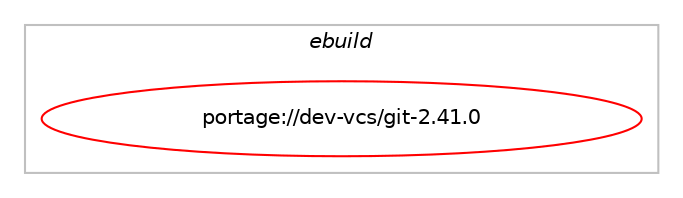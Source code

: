 digraph prolog {

# *************
# Graph options
# *************

newrank=true;
concentrate=true;
compound=true;
graph [rankdir=LR,fontname=Helvetica,fontsize=10,ranksep=1.5];#, ranksep=2.5, nodesep=0.2];
edge  [arrowhead=vee];
node  [fontname=Helvetica,fontsize=10];

# **********
# The ebuild
# **********

subgraph cluster_leftcol {
color=gray;
label=<<i>ebuild</i>>;
id [label="portage://dev-vcs/git-2.41.0", color=red, width=4, href="../dev-vcs/git-2.41.0.svg"];
}

# ****************
# The dependencies
# ****************

subgraph cluster_midcol {
color=gray;
label=<<i>dependencies</i>>;
subgraph cluster_compile {
fillcolor="#eeeeee";
style=filled;
label=<<i>compile</i>>;
# *** BEGIN UNKNOWN DEPENDENCY TYPE (TODO) ***
# id -> equal(use_conditional_group(positive,curl,portage://dev-vcs/git-2.41.0,[package_dependency(portage://dev-vcs/git-2.41.0,install,no,net-misc,curl,none,[,,],[],[]),use_conditional_group(positive,webdav,portage://dev-vcs/git-2.41.0,[package_dependency(portage://dev-vcs/git-2.41.0,install,no,dev-libs,expat,none,[,,],[],[])])]))
# *** END UNKNOWN DEPENDENCY TYPE (TODO) ***

# *** BEGIN UNKNOWN DEPENDENCY TYPE (TODO) ***
# id -> equal(use_conditional_group(positive,iconv,portage://dev-vcs/git-2.41.0,[package_dependency(portage://dev-vcs/git-2.41.0,install,no,virtual,libiconv,none,[,,],[],[])]))
# *** END UNKNOWN DEPENDENCY TYPE (TODO) ***

# *** BEGIN UNKNOWN DEPENDENCY TYPE (TODO) ***
# id -> equal(use_conditional_group(positive,keyring,portage://dev-vcs/git-2.41.0,[package_dependency(portage://dev-vcs/git-2.41.0,install,no,app-crypt,libsecret,none,[,,],[],[]),package_dependency(portage://dev-vcs/git-2.41.0,install,no,dev-libs,glib,none,[,,],[slot(2)],[])]))
# *** END UNKNOWN DEPENDENCY TYPE (TODO) ***

# *** BEGIN UNKNOWN DEPENDENCY TYPE (TODO) ***
# id -> equal(use_conditional_group(positive,pcre,portage://dev-vcs/git-2.41.0,[package_dependency(portage://dev-vcs/git-2.41.0,install,no,dev-libs,libpcre2,none,[,,],any_same_slot,[])]))
# *** END UNKNOWN DEPENDENCY TYPE (TODO) ***

# *** BEGIN UNKNOWN DEPENDENCY TYPE (TODO) ***
# id -> equal(use_conditional_group(positive,perl,portage://dev-vcs/git-2.41.0,[package_dependency(portage://dev-vcs/git-2.41.0,install,no,dev-lang,perl,none,[,,],any_same_slot,[use(disable(build),negative)])]))
# *** END UNKNOWN DEPENDENCY TYPE (TODO) ***

# *** BEGIN UNKNOWN DEPENDENCY TYPE (TODO) ***
# id -> equal(use_conditional_group(positive,tk,portage://dev-vcs/git-2.41.0,[package_dependency(portage://dev-vcs/git-2.41.0,install,no,dev-lang,tk,none,[,,],any_same_slot,[])]))
# *** END UNKNOWN DEPENDENCY TYPE (TODO) ***

# *** BEGIN UNKNOWN DEPENDENCY TYPE (TODO) ***
# id -> equal(package_dependency(portage://dev-vcs/git-2.41.0,install,no,dev-libs,openssl,none,[,,],any_same_slot,[]))
# *** END UNKNOWN DEPENDENCY TYPE (TODO) ***

# *** BEGIN UNKNOWN DEPENDENCY TYPE (TODO) ***
# id -> equal(package_dependency(portage://dev-vcs/git-2.41.0,install,no,sys-libs,zlib,none,[,,],[],[]))
# *** END UNKNOWN DEPENDENCY TYPE (TODO) ***

}
subgraph cluster_compileandrun {
fillcolor="#eeeeee";
style=filled;
label=<<i>compile and run</i>>;
}
subgraph cluster_run {
fillcolor="#eeeeee";
style=filled;
label=<<i>run</i>>;
# *** BEGIN UNKNOWN DEPENDENCY TYPE (TODO) ***
# id -> equal(use_conditional_group(positive,curl,portage://dev-vcs/git-2.41.0,[package_dependency(portage://dev-vcs/git-2.41.0,run,no,net-misc,curl,none,[,,],[],[]),use_conditional_group(positive,webdav,portage://dev-vcs/git-2.41.0,[package_dependency(portage://dev-vcs/git-2.41.0,run,no,dev-libs,expat,none,[,,],[],[])])]))
# *** END UNKNOWN DEPENDENCY TYPE (TODO) ***

# *** BEGIN UNKNOWN DEPENDENCY TYPE (TODO) ***
# id -> equal(use_conditional_group(positive,gpg,portage://dev-vcs/git-2.41.0,[package_dependency(portage://dev-vcs/git-2.41.0,run,no,app-crypt,gnupg,none,[,,],[],[])]))
# *** END UNKNOWN DEPENDENCY TYPE (TODO) ***

# *** BEGIN UNKNOWN DEPENDENCY TYPE (TODO) ***
# id -> equal(use_conditional_group(positive,iconv,portage://dev-vcs/git-2.41.0,[package_dependency(portage://dev-vcs/git-2.41.0,run,no,virtual,libiconv,none,[,,],[],[])]))
# *** END UNKNOWN DEPENDENCY TYPE (TODO) ***

# *** BEGIN UNKNOWN DEPENDENCY TYPE (TODO) ***
# id -> equal(use_conditional_group(positive,keyring,portage://dev-vcs/git-2.41.0,[package_dependency(portage://dev-vcs/git-2.41.0,run,no,app-crypt,libsecret,none,[,,],[],[]),package_dependency(portage://dev-vcs/git-2.41.0,run,no,dev-libs,glib,none,[,,],[slot(2)],[])]))
# *** END UNKNOWN DEPENDENCY TYPE (TODO) ***

# *** BEGIN UNKNOWN DEPENDENCY TYPE (TODO) ***
# id -> equal(use_conditional_group(positive,pcre,portage://dev-vcs/git-2.41.0,[package_dependency(portage://dev-vcs/git-2.41.0,run,no,dev-libs,libpcre2,none,[,,],any_same_slot,[])]))
# *** END UNKNOWN DEPENDENCY TYPE (TODO) ***

# *** BEGIN UNKNOWN DEPENDENCY TYPE (TODO) ***
# id -> equal(use_conditional_group(positive,perforce,portage://dev-vcs/git-2.41.0,[use_conditional_group(positive,python_single_target_python3_10,portage://dev-vcs/git-2.41.0,[package_dependency(portage://dev-vcs/git-2.41.0,run,no,dev-lang,python,none,[,,],[slot(3.10)],[])]),use_conditional_group(positive,python_single_target_python3_11,portage://dev-vcs/git-2.41.0,[package_dependency(portage://dev-vcs/git-2.41.0,run,no,dev-lang,python,none,[,,],[slot(3.11)],[])]),use_conditional_group(positive,python_single_target_python3_12,portage://dev-vcs/git-2.41.0,[package_dependency(portage://dev-vcs/git-2.41.0,run,no,dev-lang,python,none,[,,],[slot(3.12)],[])])]))
# *** END UNKNOWN DEPENDENCY TYPE (TODO) ***

# *** BEGIN UNKNOWN DEPENDENCY TYPE (TODO) ***
# id -> equal(use_conditional_group(positive,perl,portage://dev-vcs/git-2.41.0,[package_dependency(portage://dev-vcs/git-2.41.0,run,no,dev-lang,perl,none,[,,],any_same_slot,[use(disable(build),negative)])]))
# *** END UNKNOWN DEPENDENCY TYPE (TODO) ***

# *** BEGIN UNKNOWN DEPENDENCY TYPE (TODO) ***
# id -> equal(use_conditional_group(positive,perl,portage://dev-vcs/git-2.41.0,[package_dependency(portage://dev-vcs/git-2.41.0,run,no,dev-perl,Error,none,[,,],[],[]),package_dependency(portage://dev-vcs/git-2.41.0,run,no,dev-perl,MailTools,none,[,,],[],[]),package_dependency(portage://dev-vcs/git-2.41.0,run,no,dev-perl,Authen-SASL,none,[,,],[],[]),package_dependency(portage://dev-vcs/git-2.41.0,run,no,virtual,perl-libnet,greaterequal,[3.110.0,,-r4,3.110.0-r4],[],[use(enable(ssl),none)]),use_conditional_group(positive,cgi,portage://dev-vcs/git-2.41.0,[package_dependency(portage://dev-vcs/git-2.41.0,run,no,dev-perl,CGI,none,[,,],[],[]),use_conditional_group(positive,highlight,portage://dev-vcs/git-2.41.0,[package_dependency(portage://dev-vcs/git-2.41.0,run,no,app-text,highlight,none,[,,],[],[])])]),use_conditional_group(positive,cvs,portage://dev-vcs/git-2.41.0,[package_dependency(portage://dev-vcs/git-2.41.0,run,no,dev-vcs,cvsps,greaterequal,[2.1,,,2.1],[slot(0)],[]),package_dependency(portage://dev-vcs/git-2.41.0,run,no,dev-perl,DBI,none,[,,],[],[]),package_dependency(portage://dev-vcs/git-2.41.0,run,no,dev-perl,DBD-SQLite,none,[,,],[],[])]),use_conditional_group(positive,mediawiki,portage://dev-vcs/git-2.41.0,[package_dependency(portage://dev-vcs/git-2.41.0,run,no,dev-perl,DateTime-Format-ISO8601,none,[,,],[],[]),package_dependency(portage://dev-vcs/git-2.41.0,run,no,dev-perl,HTML-Tree,none,[,,],[],[]),package_dependency(portage://dev-vcs/git-2.41.0,run,no,dev-perl,MediaWiki-API,none,[,,],[],[])]),use_conditional_group(positive,subversion,portage://dev-vcs/git-2.41.0,[package_dependency(portage://dev-vcs/git-2.41.0,run,no,dev-vcs,subversion,none,[,,],[],[use(disable(dso),negative),use(enable(perl),none)]),package_dependency(portage://dev-vcs/git-2.41.0,run,no,dev-perl,libwww-perl,none,[,,],[],[]),package_dependency(portage://dev-vcs/git-2.41.0,run,no,dev-perl,TermReadKey,none,[,,],[],[])])]))
# *** END UNKNOWN DEPENDENCY TYPE (TODO) ***

# *** BEGIN UNKNOWN DEPENDENCY TYPE (TODO) ***
# id -> equal(use_conditional_group(positive,selinux,portage://dev-vcs/git-2.41.0,[package_dependency(portage://dev-vcs/git-2.41.0,run,no,sec-policy,selinux-git,none,[,,],[],[])]))
# *** END UNKNOWN DEPENDENCY TYPE (TODO) ***

# *** BEGIN UNKNOWN DEPENDENCY TYPE (TODO) ***
# id -> equal(use_conditional_group(positive,tk,portage://dev-vcs/git-2.41.0,[package_dependency(portage://dev-vcs/git-2.41.0,run,no,dev-lang,tk,none,[,,],any_same_slot,[])]))
# *** END UNKNOWN DEPENDENCY TYPE (TODO) ***

# *** BEGIN UNKNOWN DEPENDENCY TYPE (TODO) ***
# id -> equal(package_dependency(portage://dev-vcs/git-2.41.0,run,no,dev-libs,openssl,none,[,,],any_same_slot,[]))
# *** END UNKNOWN DEPENDENCY TYPE (TODO) ***

# *** BEGIN UNKNOWN DEPENDENCY TYPE (TODO) ***
# id -> equal(package_dependency(portage://dev-vcs/git-2.41.0,run,no,sys-libs,zlib,none,[,,],[],[]))
# *** END UNKNOWN DEPENDENCY TYPE (TODO) ***

}
}

# **************
# The candidates
# **************

subgraph cluster_choices {
rank=same;
color=gray;
label=<<i>candidates</i>>;

}

}
